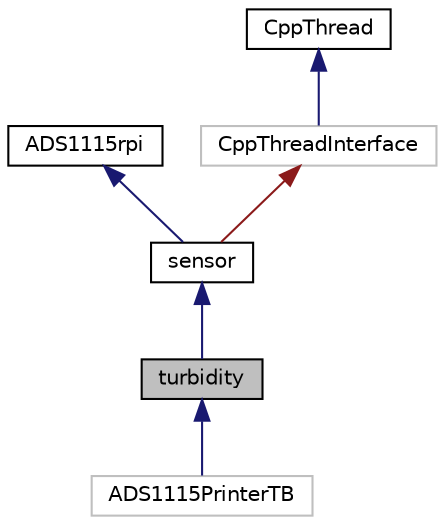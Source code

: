 digraph "turbidity"
{
 // LATEX_PDF_SIZE
  edge [fontname="Helvetica",fontsize="10",labelfontname="Helvetica",labelfontsize="10"];
  node [fontname="Helvetica",fontsize="10",shape=record];
  Node1 [label="turbidity",height=0.2,width=0.4,color="black", fillcolor="grey75", style="filled", fontcolor="black",tooltip="Turbidity sensor class."];
  Node2 -> Node1 [dir="back",color="midnightblue",fontsize="10",style="solid",fontname="Helvetica"];
  Node2 [label="sensor",height=0.2,width=0.4,color="black", fillcolor="white", style="filled",URL="$classsensor.html",tooltip="Parent sensor class."];
  Node3 -> Node2 [dir="back",color="midnightblue",fontsize="10",style="solid",fontname="Helvetica"];
  Node3 [label="ADS1115rpi",height=0.2,width=0.4,color="black", fillcolor="white", style="filled",URL="$class_a_d_s1115rpi.html",tooltip="This class reads data from the ADS1115 in the background (separate thread) and calls a callback funct..."];
  Node4 -> Node2 [dir="back",color="firebrick4",fontsize="10",style="solid",fontname="Helvetica"];
  Node4 [label="CppThreadInterface",height=0.2,width=0.4,color="grey75", fillcolor="white", style="filled",URL="$class_cpp_thread_interface.html",tooltip=" "];
  Node5 -> Node4 [dir="back",color="midnightblue",fontsize="10",style="solid",fontname="Helvetica"];
  Node5 [label="CppThread",height=0.2,width=0.4,color="black", fillcolor="white", style="filled",URL="$class_cpp_thread.html",tooltip="GNU GENERAL PUBLIC LICENSE Version 3, 29 June 2007."];
  Node1 -> Node6 [dir="back",color="midnightblue",fontsize="10",style="solid",fontname="Helvetica"];
  Node6 [label="ADS1115PrinterTB",height=0.2,width=0.4,color="grey75", fillcolor="white", style="filled",URL="$class_a_d_s1115_printer_t_b.html",tooltip=" "];
}
